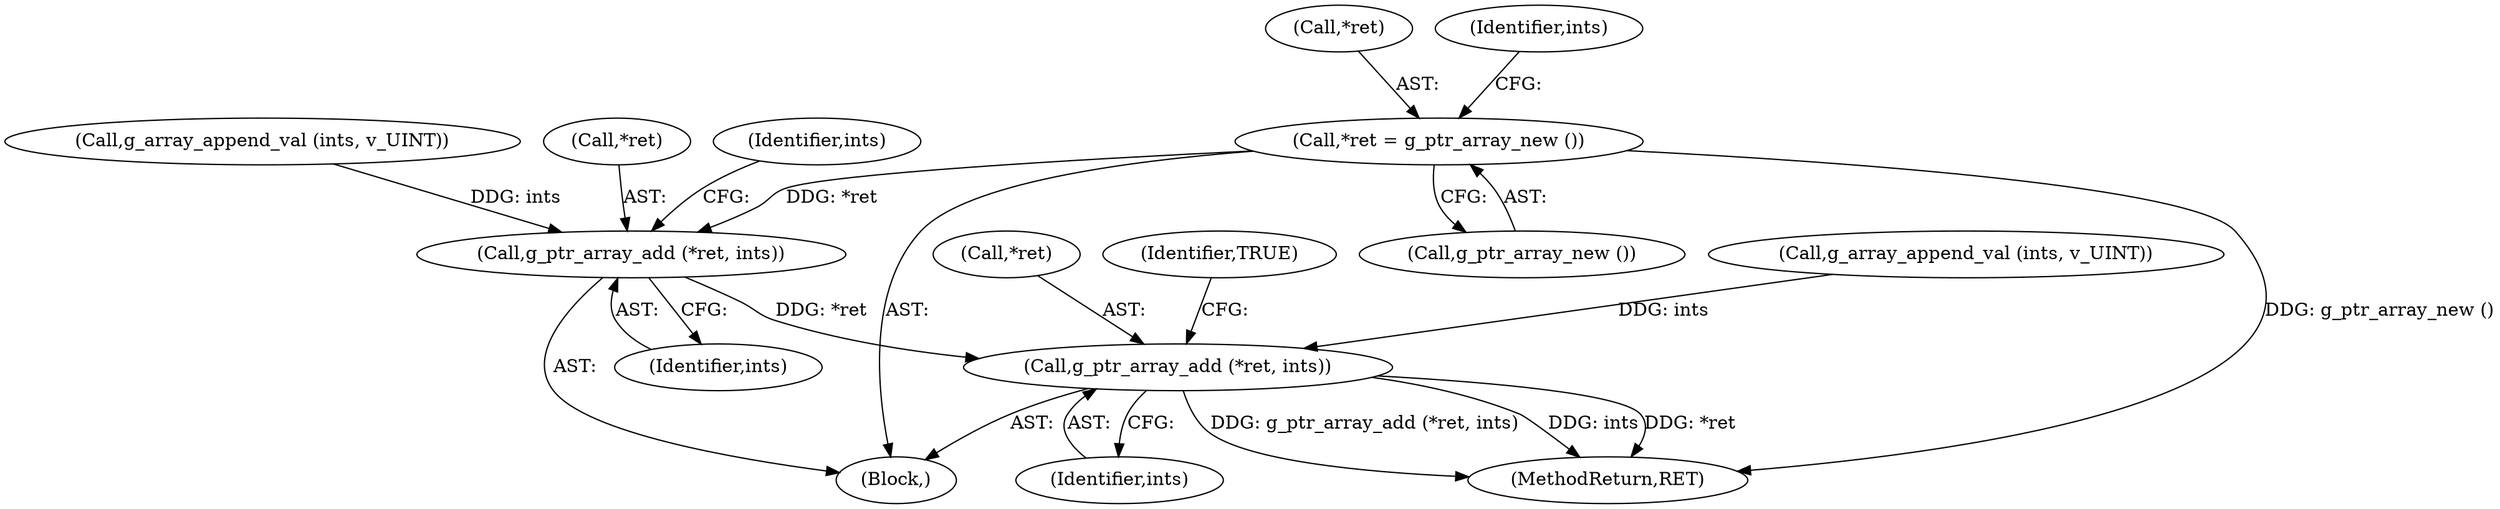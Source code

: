 digraph "1_dbus_9a6bce9b615abca6068348c1606ba8eaf13d9ae0_33@pointer" {
"1000250" [label="(Call,*ret = g_ptr_array_new ())"];
"1000279" [label="(Call,g_ptr_array_add (*ret, ints))"];
"1000296" [label="(Call,g_ptr_array_add (*ret, ints))"];
"1000279" [label="(Call,g_ptr_array_add (*ret, ints))"];
"1000297" [label="(Call,*ret)"];
"1000251" [label="(Call,*ret)"];
"1000302" [label="(MethodReturn,RET)"];
"1000276" [label="(Call,g_array_append_val (ints, v_UINT))"];
"1000255" [label="(Identifier,ints)"];
"1000250" [label="(Call,*ret = g_ptr_array_new ())"];
"1000280" [label="(Call,*ret)"];
"1000296" [label="(Call,g_ptr_array_add (*ret, ints))"];
"1000301" [label="(Identifier,TRUE)"];
"1000293" [label="(Call,g_array_append_val (ints, v_UINT))"];
"1000105" [label="(Block,)"];
"1000284" [label="(Identifier,ints)"];
"1000253" [label="(Call,g_ptr_array_new ())"];
"1000299" [label="(Identifier,ints)"];
"1000282" [label="(Identifier,ints)"];
"1000250" -> "1000105"  [label="AST: "];
"1000250" -> "1000253"  [label="CFG: "];
"1000251" -> "1000250"  [label="AST: "];
"1000253" -> "1000250"  [label="AST: "];
"1000255" -> "1000250"  [label="CFG: "];
"1000250" -> "1000302"  [label="DDG: g_ptr_array_new ()"];
"1000250" -> "1000279"  [label="DDG: *ret"];
"1000279" -> "1000105"  [label="AST: "];
"1000279" -> "1000282"  [label="CFG: "];
"1000280" -> "1000279"  [label="AST: "];
"1000282" -> "1000279"  [label="AST: "];
"1000284" -> "1000279"  [label="CFG: "];
"1000276" -> "1000279"  [label="DDG: ints"];
"1000279" -> "1000296"  [label="DDG: *ret"];
"1000296" -> "1000105"  [label="AST: "];
"1000296" -> "1000299"  [label="CFG: "];
"1000297" -> "1000296"  [label="AST: "];
"1000299" -> "1000296"  [label="AST: "];
"1000301" -> "1000296"  [label="CFG: "];
"1000296" -> "1000302"  [label="DDG: g_ptr_array_add (*ret, ints)"];
"1000296" -> "1000302"  [label="DDG: ints"];
"1000296" -> "1000302"  [label="DDG: *ret"];
"1000293" -> "1000296"  [label="DDG: ints"];
}
